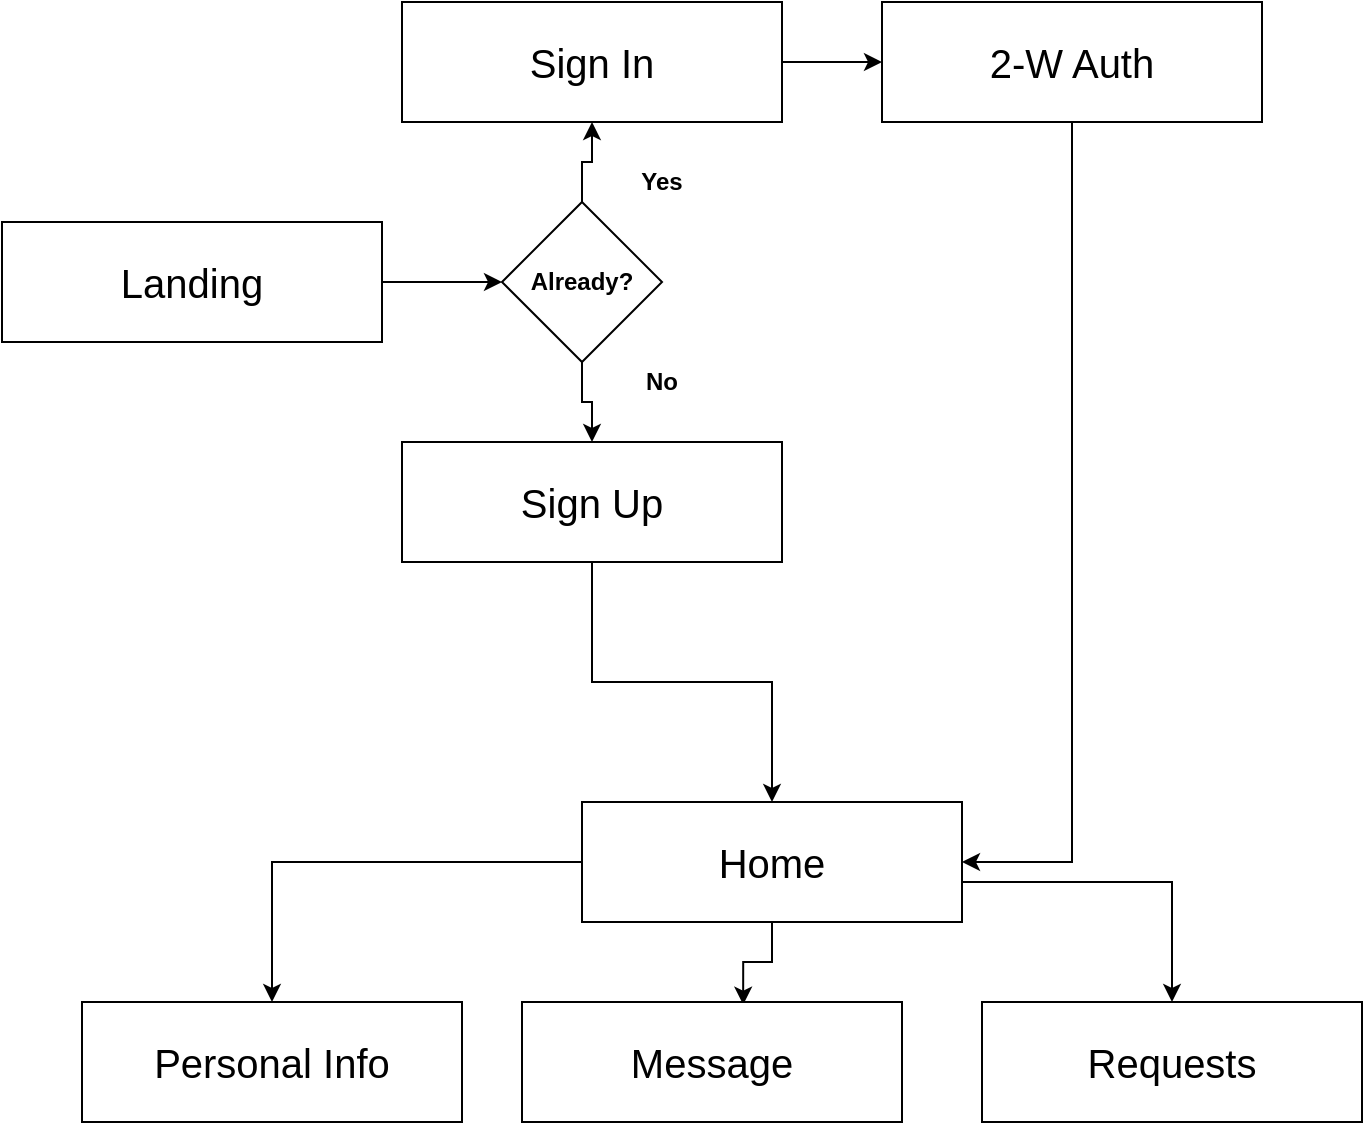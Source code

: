 <mxfile version="14.9.9" type="github">
  <diagram id="ZUq2UVD7ssjfh1FZO-Xf" name="Pages">
    <mxGraphModel dx="1221" dy="692" grid="1" gridSize="10" guides="1" tooltips="1" connect="1" arrows="1" fold="1" page="1" pageScale="1" pageWidth="850" pageHeight="1100" math="0" shadow="0">
      <root>
        <mxCell id="0" />
        <mxCell id="1" parent="0" />
        <mxCell id="xiF4PmxIxXKqmX61GVZb-37" style="edgeStyle=orthogonalEdgeStyle;rounded=0;orthogonalLoop=1;jettySize=auto;html=1;entryX=0;entryY=0.5;entryDx=0;entryDy=0;" edge="1" parent="1" source="xiF4PmxIxXKqmX61GVZb-1" target="xiF4PmxIxXKqmX61GVZb-31">
          <mxGeometry relative="1" as="geometry" />
        </mxCell>
        <mxCell id="xiF4PmxIxXKqmX61GVZb-1" value="" style="rounded=0;whiteSpace=wrap;html=1;" vertex="1" parent="1">
          <mxGeometry x="80" y="200" width="190" height="60" as="geometry" />
        </mxCell>
        <mxCell id="xiF4PmxIxXKqmX61GVZb-2" value="&lt;span style=&quot;font-size: 20px&quot;&gt;Landing&lt;/span&gt;" style="text;html=1;strokeColor=none;fillColor=none;align=center;verticalAlign=middle;whiteSpace=wrap;rounded=0;" vertex="1" parent="1">
          <mxGeometry x="100" y="220" width="150" height="20" as="geometry" />
        </mxCell>
        <mxCell id="xiF4PmxIxXKqmX61GVZb-30" style="edgeStyle=orthogonalEdgeStyle;rounded=0;orthogonalLoop=1;jettySize=auto;html=1;entryX=0.5;entryY=0;entryDx=0;entryDy=0;" edge="1" parent="1" source="xiF4PmxIxXKqmX61GVZb-12" target="xiF4PmxIxXKqmX61GVZb-27">
          <mxGeometry relative="1" as="geometry" />
        </mxCell>
        <mxCell id="xiF4PmxIxXKqmX61GVZb-12" value="" style="rounded=0;whiteSpace=wrap;html=1;" vertex="1" parent="1">
          <mxGeometry x="280" y="310" width="190" height="60" as="geometry" />
        </mxCell>
        <mxCell id="xiF4PmxIxXKqmX61GVZb-13" value="&lt;span style=&quot;font-size: 20px&quot;&gt;Sign Up&lt;/span&gt;" style="text;html=1;strokeColor=none;fillColor=none;align=center;verticalAlign=middle;whiteSpace=wrap;rounded=0;" vertex="1" parent="1">
          <mxGeometry x="300" y="330" width="150" height="20" as="geometry" />
        </mxCell>
        <mxCell id="xiF4PmxIxXKqmX61GVZb-25" style="edgeStyle=orthogonalEdgeStyle;rounded=0;orthogonalLoop=1;jettySize=auto;html=1;entryX=0;entryY=0.5;entryDx=0;entryDy=0;" edge="1" parent="1" source="xiF4PmxIxXKqmX61GVZb-14" target="xiF4PmxIxXKqmX61GVZb-23">
          <mxGeometry relative="1" as="geometry" />
        </mxCell>
        <mxCell id="xiF4PmxIxXKqmX61GVZb-14" value="" style="rounded=0;whiteSpace=wrap;html=1;" vertex="1" parent="1">
          <mxGeometry x="280" y="90" width="190" height="60" as="geometry" />
        </mxCell>
        <mxCell id="xiF4PmxIxXKqmX61GVZb-15" value="&lt;span style=&quot;font-size: 20px&quot;&gt;Sign In&lt;/span&gt;" style="text;html=1;strokeColor=none;fillColor=none;align=center;verticalAlign=middle;whiteSpace=wrap;rounded=0;" vertex="1" parent="1">
          <mxGeometry x="300" y="110" width="150" height="20" as="geometry" />
        </mxCell>
        <mxCell id="xiF4PmxIxXKqmX61GVZb-29" style="edgeStyle=orthogonalEdgeStyle;rounded=0;orthogonalLoop=1;jettySize=auto;html=1;entryX=1;entryY=0.5;entryDx=0;entryDy=0;" edge="1" parent="1" source="xiF4PmxIxXKqmX61GVZb-23" target="xiF4PmxIxXKqmX61GVZb-27">
          <mxGeometry relative="1" as="geometry" />
        </mxCell>
        <mxCell id="xiF4PmxIxXKqmX61GVZb-23" value="" style="rounded=0;whiteSpace=wrap;html=1;" vertex="1" parent="1">
          <mxGeometry x="520" y="90" width="190" height="60" as="geometry" />
        </mxCell>
        <mxCell id="xiF4PmxIxXKqmX61GVZb-24" value="&lt;span style=&quot;font-size: 20px&quot;&gt;2-W Auth&lt;/span&gt;" style="text;html=1;strokeColor=none;fillColor=none;align=center;verticalAlign=middle;whiteSpace=wrap;rounded=0;" vertex="1" parent="1">
          <mxGeometry x="540" y="110" width="150" height="20" as="geometry" />
        </mxCell>
        <mxCell id="xiF4PmxIxXKqmX61GVZb-52" style="edgeStyle=orthogonalEdgeStyle;rounded=0;orthogonalLoop=1;jettySize=auto;html=1;" edge="1" parent="1" source="xiF4PmxIxXKqmX61GVZb-27" target="xiF4PmxIxXKqmX61GVZb-49">
          <mxGeometry relative="1" as="geometry">
            <Array as="points">
              <mxPoint x="665" y="530" />
            </Array>
          </mxGeometry>
        </mxCell>
        <mxCell id="xiF4PmxIxXKqmX61GVZb-53" style="edgeStyle=orthogonalEdgeStyle;rounded=0;orthogonalLoop=1;jettySize=auto;html=1;" edge="1" parent="1" source="xiF4PmxIxXKqmX61GVZb-27" target="xiF4PmxIxXKqmX61GVZb-45">
          <mxGeometry relative="1" as="geometry" />
        </mxCell>
        <mxCell id="xiF4PmxIxXKqmX61GVZb-54" style="edgeStyle=orthogonalEdgeStyle;rounded=0;orthogonalLoop=1;jettySize=auto;html=1;entryX=0.582;entryY=0.022;entryDx=0;entryDy=0;entryPerimeter=0;" edge="1" parent="1" source="xiF4PmxIxXKqmX61GVZb-27" target="xiF4PmxIxXKqmX61GVZb-47">
          <mxGeometry relative="1" as="geometry" />
        </mxCell>
        <mxCell id="xiF4PmxIxXKqmX61GVZb-27" value="" style="rounded=0;whiteSpace=wrap;html=1;" vertex="1" parent="1">
          <mxGeometry x="370" y="490" width="190" height="60" as="geometry" />
        </mxCell>
        <mxCell id="xiF4PmxIxXKqmX61GVZb-28" value="&lt;span style=&quot;font-size: 20px&quot;&gt;Home&lt;/span&gt;" style="text;html=1;strokeColor=none;fillColor=none;align=center;verticalAlign=middle;whiteSpace=wrap;rounded=0;" vertex="1" parent="1">
          <mxGeometry x="390" y="510" width="150" height="20" as="geometry" />
        </mxCell>
        <mxCell id="xiF4PmxIxXKqmX61GVZb-35" style="edgeStyle=orthogonalEdgeStyle;rounded=0;orthogonalLoop=1;jettySize=auto;html=1;entryX=0.5;entryY=0;entryDx=0;entryDy=0;" edge="1" parent="1" source="xiF4PmxIxXKqmX61GVZb-31" target="xiF4PmxIxXKqmX61GVZb-12">
          <mxGeometry relative="1" as="geometry" />
        </mxCell>
        <mxCell id="xiF4PmxIxXKqmX61GVZb-36" style="edgeStyle=orthogonalEdgeStyle;rounded=0;orthogonalLoop=1;jettySize=auto;html=1;entryX=0.5;entryY=1;entryDx=0;entryDy=0;" edge="1" parent="1" source="xiF4PmxIxXKqmX61GVZb-31" target="xiF4PmxIxXKqmX61GVZb-14">
          <mxGeometry relative="1" as="geometry" />
        </mxCell>
        <mxCell id="xiF4PmxIxXKqmX61GVZb-31" value="" style="rhombus;whiteSpace=wrap;html=1;" vertex="1" parent="1">
          <mxGeometry x="330" y="190" width="80" height="80" as="geometry" />
        </mxCell>
        <mxCell id="xiF4PmxIxXKqmX61GVZb-45" value="" style="rounded=0;whiteSpace=wrap;html=1;" vertex="1" parent="1">
          <mxGeometry x="120" y="590" width="190" height="60" as="geometry" />
        </mxCell>
        <mxCell id="xiF4PmxIxXKqmX61GVZb-46" value="&lt;span style=&quot;font-size: 20px&quot;&gt;Personal Info&lt;/span&gt;" style="text;html=1;strokeColor=none;fillColor=none;align=center;verticalAlign=middle;whiteSpace=wrap;rounded=0;" vertex="1" parent="1">
          <mxGeometry x="140" y="610" width="150" height="20" as="geometry" />
        </mxCell>
        <mxCell id="xiF4PmxIxXKqmX61GVZb-47" value="" style="rounded=0;whiteSpace=wrap;html=1;" vertex="1" parent="1">
          <mxGeometry x="340" y="590" width="190" height="60" as="geometry" />
        </mxCell>
        <mxCell id="xiF4PmxIxXKqmX61GVZb-48" value="&lt;span style=&quot;font-size: 20px&quot;&gt;Message&lt;/span&gt;" style="text;html=1;strokeColor=none;fillColor=none;align=center;verticalAlign=middle;whiteSpace=wrap;rounded=0;" vertex="1" parent="1">
          <mxGeometry x="360" y="610" width="150" height="20" as="geometry" />
        </mxCell>
        <mxCell id="xiF4PmxIxXKqmX61GVZb-49" value="" style="rounded=0;whiteSpace=wrap;html=1;" vertex="1" parent="1">
          <mxGeometry x="570" y="590" width="190" height="60" as="geometry" />
        </mxCell>
        <mxCell id="xiF4PmxIxXKqmX61GVZb-50" value="&lt;span style=&quot;font-size: 20px&quot;&gt;Requests&lt;/span&gt;" style="text;html=1;strokeColor=none;fillColor=none;align=center;verticalAlign=middle;whiteSpace=wrap;rounded=0;" vertex="1" parent="1">
          <mxGeometry x="590" y="610" width="150" height="20" as="geometry" />
        </mxCell>
        <mxCell id="xiF4PmxIxXKqmX61GVZb-55" value="&lt;b&gt;Already?&lt;/b&gt;" style="text;html=1;strokeColor=none;fillColor=none;align=center;verticalAlign=middle;whiteSpace=wrap;rounded=0;" vertex="1" parent="1">
          <mxGeometry x="350" y="220" width="40" height="20" as="geometry" />
        </mxCell>
        <mxCell id="xiF4PmxIxXKqmX61GVZb-56" value="Yes" style="text;html=1;strokeColor=none;fillColor=none;align=center;verticalAlign=middle;whiteSpace=wrap;rounded=0;fontStyle=1" vertex="1" parent="1">
          <mxGeometry x="390" y="170" width="40" height="20" as="geometry" />
        </mxCell>
        <mxCell id="xiF4PmxIxXKqmX61GVZb-57" value="No" style="text;html=1;strokeColor=none;fillColor=none;align=center;verticalAlign=middle;whiteSpace=wrap;rounded=0;fontStyle=1" vertex="1" parent="1">
          <mxGeometry x="390" y="270" width="40" height="20" as="geometry" />
        </mxCell>
      </root>
    </mxGraphModel>
  </diagram>
</mxfile>
